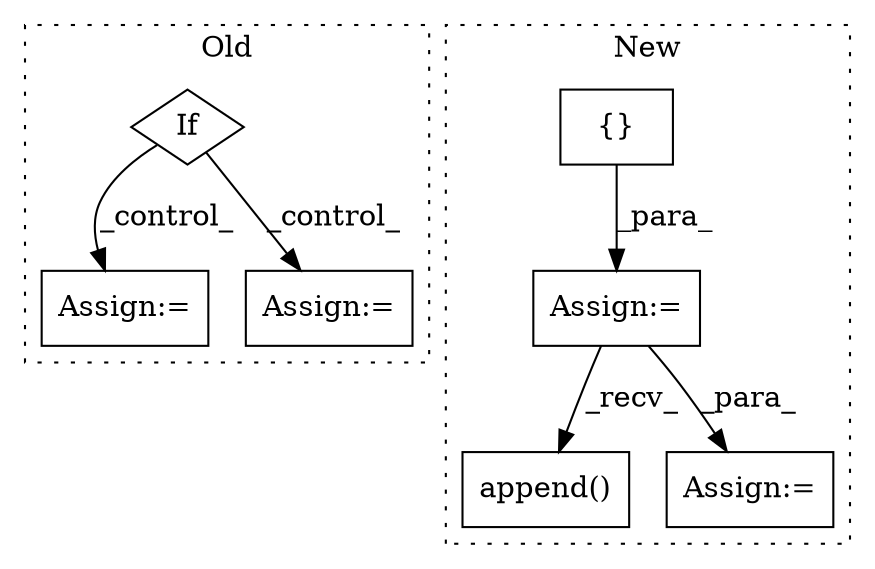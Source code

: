 digraph G {
subgraph cluster0 {
1 [label="If" a="96" s="4128,4150" l="3,14" shape="diamond"];
3 [label="Assign:=" a="68" s="4379" l="3" shape="box"];
7 [label="Assign:=" a="68" s="4617" l="3" shape="box"];
label = "Old";
style="dotted";
}
subgraph cluster1 {
2 [label="append()" a="75" s="1268,1357" l="12,1" shape="box"];
4 [label="Assign:=" a="68" s="1160" l="3" shape="box"];
5 [label="{}" a="59" s="1163,1163" l="2,1" shape="box"];
6 [label="Assign:=" a="68" s="2016" l="3" shape="box"];
label = "New";
style="dotted";
}
1 -> 3 [label="_control_"];
1 -> 7 [label="_control_"];
4 -> 2 [label="_recv_"];
4 -> 6 [label="_para_"];
5 -> 4 [label="_para_"];
}